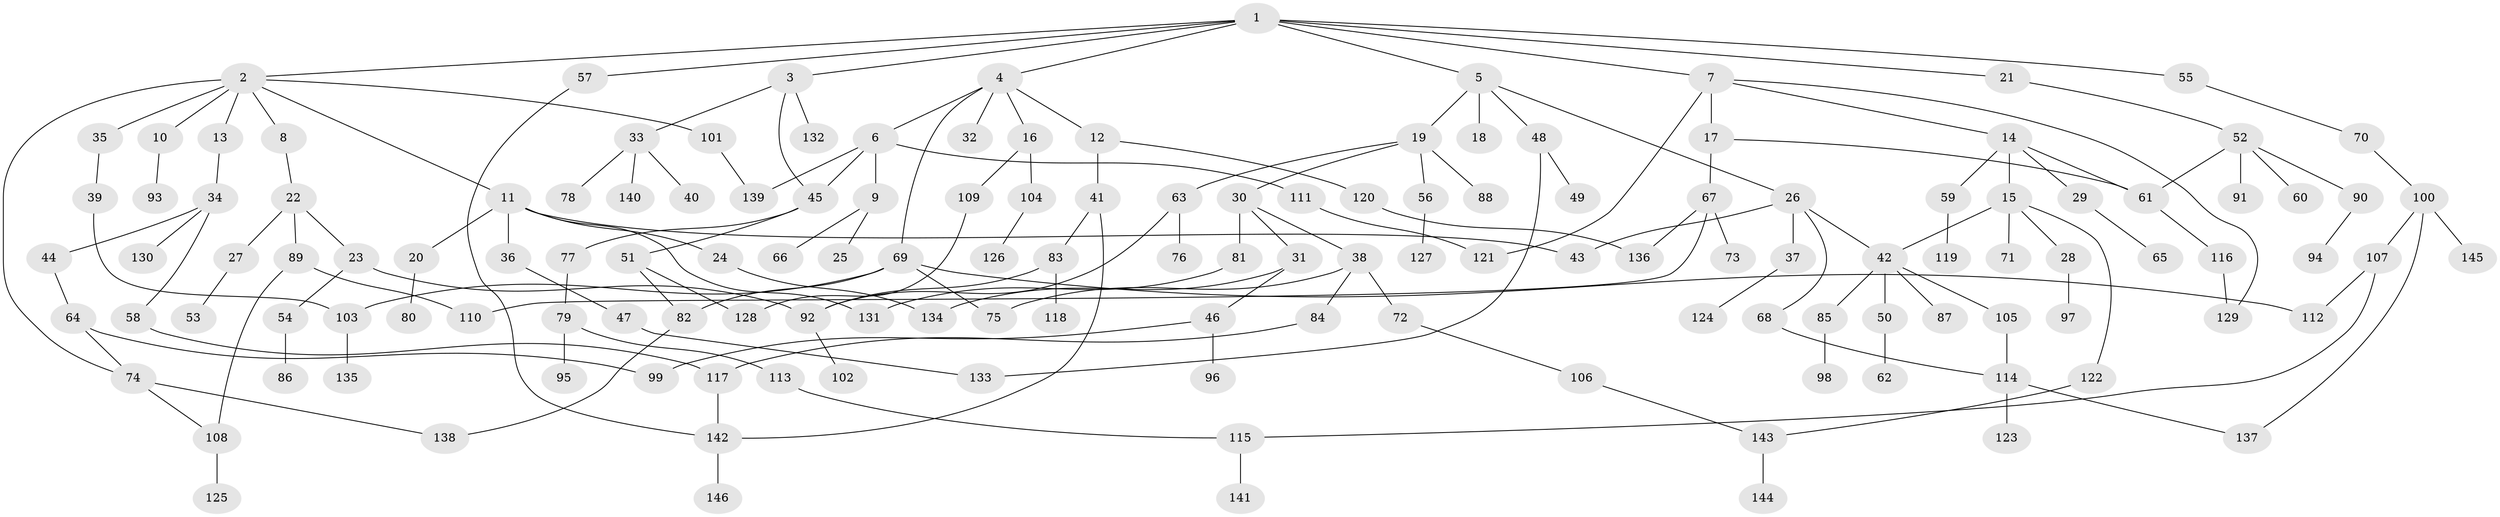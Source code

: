 // Generated by graph-tools (version 1.1) at 2025/49/03/09/25 03:49:15]
// undirected, 146 vertices, 176 edges
graph export_dot {
graph [start="1"]
  node [color=gray90,style=filled];
  1;
  2;
  3;
  4;
  5;
  6;
  7;
  8;
  9;
  10;
  11;
  12;
  13;
  14;
  15;
  16;
  17;
  18;
  19;
  20;
  21;
  22;
  23;
  24;
  25;
  26;
  27;
  28;
  29;
  30;
  31;
  32;
  33;
  34;
  35;
  36;
  37;
  38;
  39;
  40;
  41;
  42;
  43;
  44;
  45;
  46;
  47;
  48;
  49;
  50;
  51;
  52;
  53;
  54;
  55;
  56;
  57;
  58;
  59;
  60;
  61;
  62;
  63;
  64;
  65;
  66;
  67;
  68;
  69;
  70;
  71;
  72;
  73;
  74;
  75;
  76;
  77;
  78;
  79;
  80;
  81;
  82;
  83;
  84;
  85;
  86;
  87;
  88;
  89;
  90;
  91;
  92;
  93;
  94;
  95;
  96;
  97;
  98;
  99;
  100;
  101;
  102;
  103;
  104;
  105;
  106;
  107;
  108;
  109;
  110;
  111;
  112;
  113;
  114;
  115;
  116;
  117;
  118;
  119;
  120;
  121;
  122;
  123;
  124;
  125;
  126;
  127;
  128;
  129;
  130;
  131;
  132;
  133;
  134;
  135;
  136;
  137;
  138;
  139;
  140;
  141;
  142;
  143;
  144;
  145;
  146;
  1 -- 2;
  1 -- 3;
  1 -- 4;
  1 -- 5;
  1 -- 7;
  1 -- 21;
  1 -- 55;
  1 -- 57;
  2 -- 8;
  2 -- 10;
  2 -- 11;
  2 -- 13;
  2 -- 35;
  2 -- 74;
  2 -- 101;
  3 -- 33;
  3 -- 45;
  3 -- 132;
  4 -- 6;
  4 -- 12;
  4 -- 16;
  4 -- 32;
  4 -- 69;
  5 -- 18;
  5 -- 19;
  5 -- 26;
  5 -- 48;
  6 -- 9;
  6 -- 111;
  6 -- 45;
  6 -- 139;
  7 -- 14;
  7 -- 17;
  7 -- 129;
  7 -- 121;
  8 -- 22;
  9 -- 25;
  9 -- 66;
  10 -- 93;
  11 -- 20;
  11 -- 24;
  11 -- 36;
  11 -- 43;
  11 -- 131;
  12 -- 41;
  12 -- 120;
  13 -- 34;
  14 -- 15;
  14 -- 29;
  14 -- 59;
  14 -- 61;
  15 -- 28;
  15 -- 71;
  15 -- 122;
  15 -- 42;
  16 -- 104;
  16 -- 109;
  17 -- 67;
  17 -- 61;
  19 -- 30;
  19 -- 56;
  19 -- 63;
  19 -- 88;
  20 -- 80;
  21 -- 52;
  22 -- 23;
  22 -- 27;
  22 -- 89;
  23 -- 54;
  23 -- 92;
  24 -- 134;
  26 -- 37;
  26 -- 42;
  26 -- 68;
  26 -- 43;
  27 -- 53;
  28 -- 97;
  29 -- 65;
  30 -- 31;
  30 -- 38;
  30 -- 81;
  31 -- 46;
  31 -- 134;
  33 -- 40;
  33 -- 78;
  33 -- 140;
  34 -- 44;
  34 -- 58;
  34 -- 130;
  35 -- 39;
  36 -- 47;
  37 -- 124;
  38 -- 72;
  38 -- 75;
  38 -- 84;
  39 -- 103;
  41 -- 83;
  41 -- 142;
  42 -- 50;
  42 -- 85;
  42 -- 87;
  42 -- 105;
  44 -- 64;
  45 -- 51;
  45 -- 77;
  46 -- 96;
  46 -- 99;
  47 -- 133;
  48 -- 49;
  48 -- 133;
  50 -- 62;
  51 -- 128;
  51 -- 82;
  52 -- 60;
  52 -- 61;
  52 -- 90;
  52 -- 91;
  54 -- 86;
  55 -- 70;
  56 -- 127;
  57 -- 142;
  58 -- 117;
  59 -- 119;
  61 -- 116;
  63 -- 76;
  63 -- 92;
  64 -- 99;
  64 -- 74;
  67 -- 73;
  67 -- 110;
  67 -- 136;
  68 -- 114;
  69 -- 82;
  69 -- 112;
  69 -- 103;
  69 -- 75;
  70 -- 100;
  72 -- 106;
  74 -- 108;
  74 -- 138;
  77 -- 79;
  79 -- 95;
  79 -- 113;
  81 -- 131;
  82 -- 138;
  83 -- 92;
  83 -- 118;
  84 -- 117;
  85 -- 98;
  89 -- 108;
  89 -- 110;
  90 -- 94;
  92 -- 102;
  100 -- 107;
  100 -- 145;
  100 -- 137;
  101 -- 139;
  103 -- 135;
  104 -- 126;
  105 -- 114;
  106 -- 143;
  107 -- 112;
  107 -- 115;
  108 -- 125;
  109 -- 128;
  111 -- 121;
  113 -- 115;
  114 -- 123;
  114 -- 137;
  115 -- 141;
  116 -- 129;
  117 -- 142;
  120 -- 136;
  122 -- 143;
  142 -- 146;
  143 -- 144;
}
